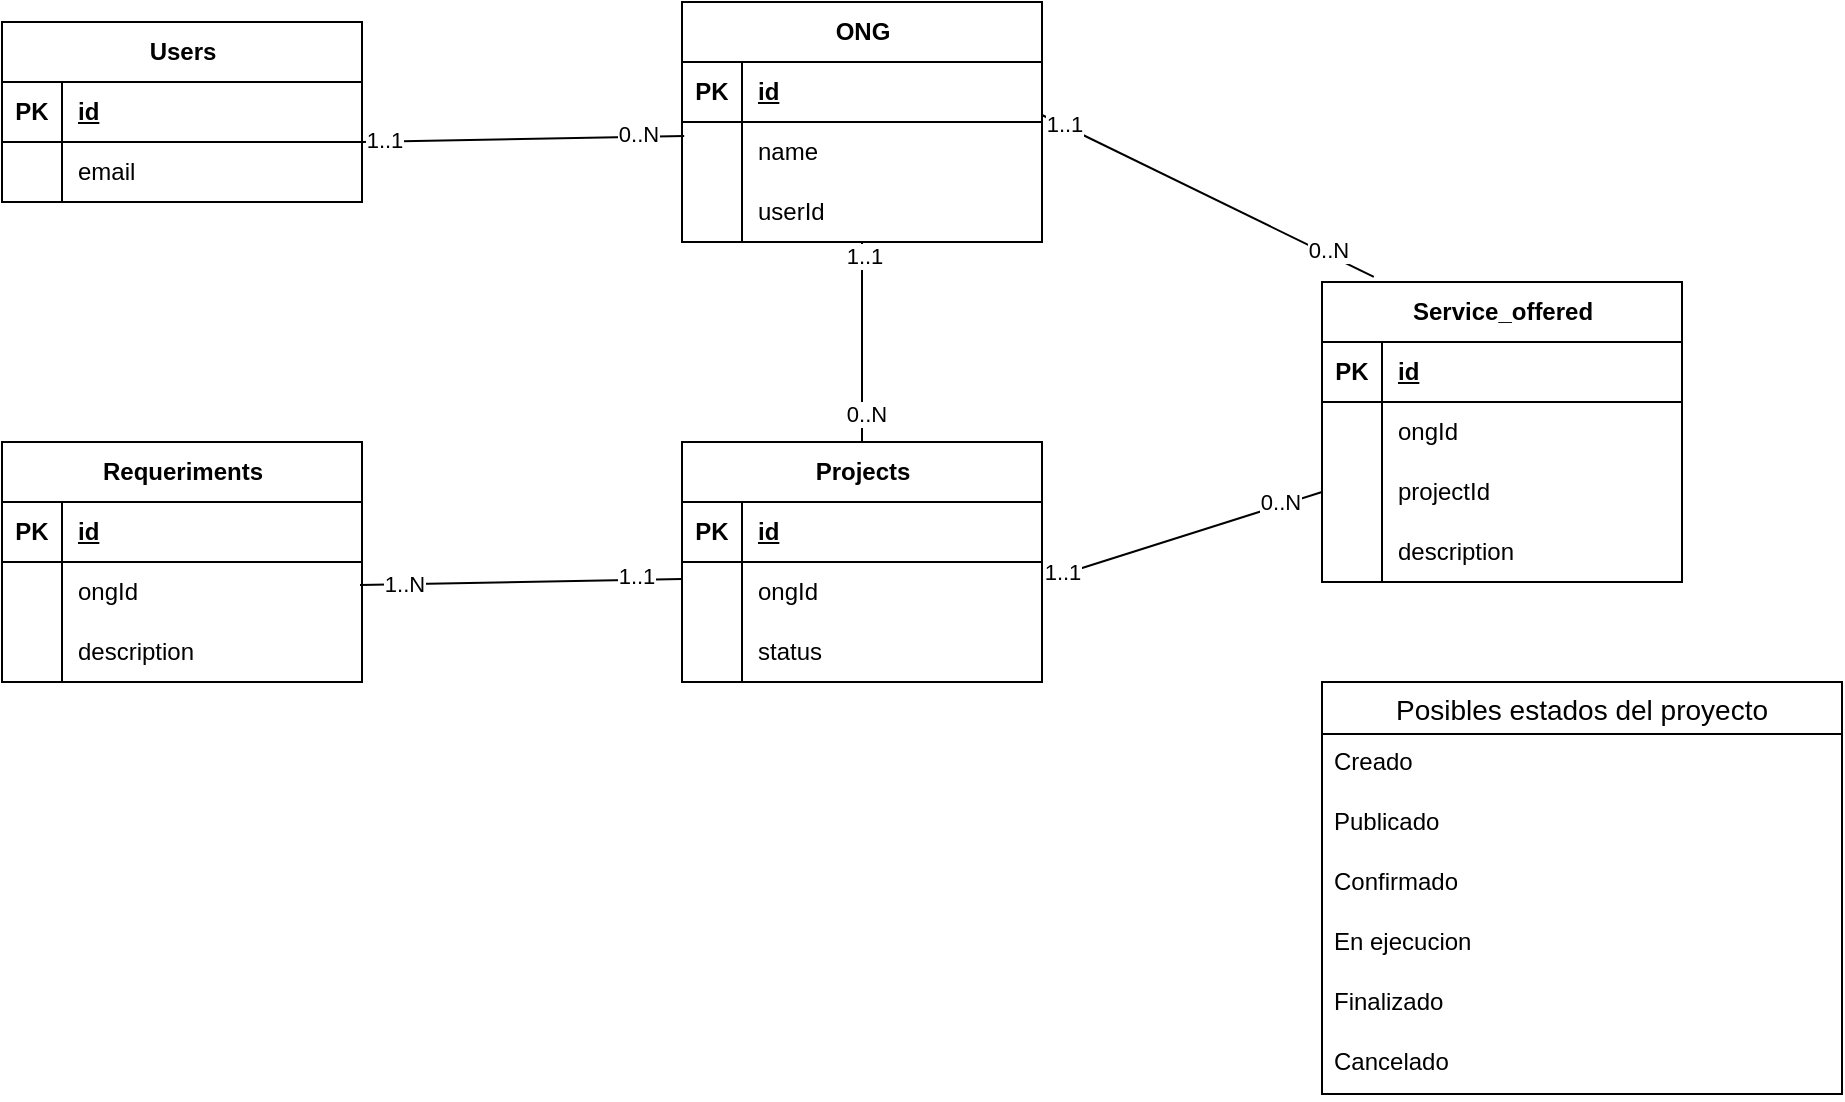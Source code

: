 <mxfile version="28.0.6">
  <diagram name="Page-1" id="cOzCwaOI3Lb5W4U4evs7">
    <mxGraphModel dx="1426" dy="843" grid="1" gridSize="10" guides="1" tooltips="1" connect="1" arrows="1" fold="1" page="1" pageScale="1" pageWidth="850" pageHeight="1100" math="0" shadow="0">
      <root>
        <mxCell id="0" />
        <mxCell id="1" parent="0" />
        <mxCell id="9gIkJF75XV6dYCNPFuO1-7" value="Users" style="shape=table;startSize=30;container=1;collapsible=1;childLayout=tableLayout;fixedRows=1;rowLines=0;fontStyle=1;align=center;resizeLast=1;html=1;" vertex="1" parent="1">
          <mxGeometry x="60" y="80" width="180" height="90" as="geometry" />
        </mxCell>
        <mxCell id="9gIkJF75XV6dYCNPFuO1-8" value="" style="shape=tableRow;horizontal=0;startSize=0;swimlaneHead=0;swimlaneBody=0;fillColor=none;collapsible=0;dropTarget=0;points=[[0,0.5],[1,0.5]];portConstraint=eastwest;top=0;left=0;right=0;bottom=1;" vertex="1" parent="9gIkJF75XV6dYCNPFuO1-7">
          <mxGeometry y="30" width="180" height="30" as="geometry" />
        </mxCell>
        <mxCell id="9gIkJF75XV6dYCNPFuO1-9" value="PK" style="shape=partialRectangle;connectable=0;fillColor=none;top=0;left=0;bottom=0;right=0;fontStyle=1;overflow=hidden;whiteSpace=wrap;html=1;" vertex="1" parent="9gIkJF75XV6dYCNPFuO1-8">
          <mxGeometry width="30" height="30" as="geometry">
            <mxRectangle width="30" height="30" as="alternateBounds" />
          </mxGeometry>
        </mxCell>
        <mxCell id="9gIkJF75XV6dYCNPFuO1-10" value="id" style="shape=partialRectangle;connectable=0;fillColor=none;top=0;left=0;bottom=0;right=0;align=left;spacingLeft=6;fontStyle=5;overflow=hidden;whiteSpace=wrap;html=1;" vertex="1" parent="9gIkJF75XV6dYCNPFuO1-8">
          <mxGeometry x="30" width="150" height="30" as="geometry">
            <mxRectangle width="150" height="30" as="alternateBounds" />
          </mxGeometry>
        </mxCell>
        <mxCell id="9gIkJF75XV6dYCNPFuO1-11" value="" style="shape=tableRow;horizontal=0;startSize=0;swimlaneHead=0;swimlaneBody=0;fillColor=none;collapsible=0;dropTarget=0;points=[[0,0.5],[1,0.5]];portConstraint=eastwest;top=0;left=0;right=0;bottom=0;" vertex="1" parent="9gIkJF75XV6dYCNPFuO1-7">
          <mxGeometry y="60" width="180" height="30" as="geometry" />
        </mxCell>
        <mxCell id="9gIkJF75XV6dYCNPFuO1-12" value="" style="shape=partialRectangle;connectable=0;fillColor=none;top=0;left=0;bottom=0;right=0;editable=1;overflow=hidden;whiteSpace=wrap;html=1;" vertex="1" parent="9gIkJF75XV6dYCNPFuO1-11">
          <mxGeometry width="30" height="30" as="geometry">
            <mxRectangle width="30" height="30" as="alternateBounds" />
          </mxGeometry>
        </mxCell>
        <mxCell id="9gIkJF75XV6dYCNPFuO1-13" value="email" style="shape=partialRectangle;connectable=0;fillColor=none;top=0;left=0;bottom=0;right=0;align=left;spacingLeft=6;overflow=hidden;whiteSpace=wrap;html=1;" vertex="1" parent="9gIkJF75XV6dYCNPFuO1-11">
          <mxGeometry x="30" width="150" height="30" as="geometry">
            <mxRectangle width="150" height="30" as="alternateBounds" />
          </mxGeometry>
        </mxCell>
        <mxCell id="9gIkJF75XV6dYCNPFuO1-20" value="ONG" style="shape=table;startSize=30;container=1;collapsible=1;childLayout=tableLayout;fixedRows=1;rowLines=0;fontStyle=1;align=center;resizeLast=1;html=1;" vertex="1" parent="1">
          <mxGeometry x="400" y="70" width="180" height="120" as="geometry" />
        </mxCell>
        <mxCell id="9gIkJF75XV6dYCNPFuO1-21" value="" style="shape=tableRow;horizontal=0;startSize=0;swimlaneHead=0;swimlaneBody=0;fillColor=none;collapsible=0;dropTarget=0;points=[[0,0.5],[1,0.5]];portConstraint=eastwest;top=0;left=0;right=0;bottom=1;" vertex="1" parent="9gIkJF75XV6dYCNPFuO1-20">
          <mxGeometry y="30" width="180" height="30" as="geometry" />
        </mxCell>
        <mxCell id="9gIkJF75XV6dYCNPFuO1-22" value="PK" style="shape=partialRectangle;connectable=0;fillColor=none;top=0;left=0;bottom=0;right=0;fontStyle=1;overflow=hidden;whiteSpace=wrap;html=1;" vertex="1" parent="9gIkJF75XV6dYCNPFuO1-21">
          <mxGeometry width="30" height="30" as="geometry">
            <mxRectangle width="30" height="30" as="alternateBounds" />
          </mxGeometry>
        </mxCell>
        <mxCell id="9gIkJF75XV6dYCNPFuO1-23" value="id" style="shape=partialRectangle;connectable=0;fillColor=none;top=0;left=0;bottom=0;right=0;align=left;spacingLeft=6;fontStyle=5;overflow=hidden;whiteSpace=wrap;html=1;" vertex="1" parent="9gIkJF75XV6dYCNPFuO1-21">
          <mxGeometry x="30" width="150" height="30" as="geometry">
            <mxRectangle width="150" height="30" as="alternateBounds" />
          </mxGeometry>
        </mxCell>
        <mxCell id="9gIkJF75XV6dYCNPFuO1-24" value="" style="shape=tableRow;horizontal=0;startSize=0;swimlaneHead=0;swimlaneBody=0;fillColor=none;collapsible=0;dropTarget=0;points=[[0,0.5],[1,0.5]];portConstraint=eastwest;top=0;left=0;right=0;bottom=0;" vertex="1" parent="9gIkJF75XV6dYCNPFuO1-20">
          <mxGeometry y="60" width="180" height="30" as="geometry" />
        </mxCell>
        <mxCell id="9gIkJF75XV6dYCNPFuO1-25" value="" style="shape=partialRectangle;connectable=0;fillColor=none;top=0;left=0;bottom=0;right=0;editable=1;overflow=hidden;whiteSpace=wrap;html=1;" vertex="1" parent="9gIkJF75XV6dYCNPFuO1-24">
          <mxGeometry width="30" height="30" as="geometry">
            <mxRectangle width="30" height="30" as="alternateBounds" />
          </mxGeometry>
        </mxCell>
        <mxCell id="9gIkJF75XV6dYCNPFuO1-26" value="name&lt;span style=&quot;white-space: pre;&quot;&gt;&#x9;&lt;/span&gt;" style="shape=partialRectangle;connectable=0;fillColor=none;top=0;left=0;bottom=0;right=0;align=left;spacingLeft=6;overflow=hidden;whiteSpace=wrap;html=1;" vertex="1" parent="9gIkJF75XV6dYCNPFuO1-24">
          <mxGeometry x="30" width="150" height="30" as="geometry">
            <mxRectangle width="150" height="30" as="alternateBounds" />
          </mxGeometry>
        </mxCell>
        <mxCell id="9gIkJF75XV6dYCNPFuO1-27" value="" style="shape=tableRow;horizontal=0;startSize=0;swimlaneHead=0;swimlaneBody=0;fillColor=none;collapsible=0;dropTarget=0;points=[[0,0.5],[1,0.5]];portConstraint=eastwest;top=0;left=0;right=0;bottom=0;" vertex="1" parent="9gIkJF75XV6dYCNPFuO1-20">
          <mxGeometry y="90" width="180" height="30" as="geometry" />
        </mxCell>
        <mxCell id="9gIkJF75XV6dYCNPFuO1-28" value="" style="shape=partialRectangle;connectable=0;fillColor=none;top=0;left=0;bottom=0;right=0;editable=1;overflow=hidden;whiteSpace=wrap;html=1;" vertex="1" parent="9gIkJF75XV6dYCNPFuO1-27">
          <mxGeometry width="30" height="30" as="geometry">
            <mxRectangle width="30" height="30" as="alternateBounds" />
          </mxGeometry>
        </mxCell>
        <mxCell id="9gIkJF75XV6dYCNPFuO1-29" value="userId" style="shape=partialRectangle;connectable=0;fillColor=none;top=0;left=0;bottom=0;right=0;align=left;spacingLeft=6;overflow=hidden;whiteSpace=wrap;html=1;" vertex="1" parent="9gIkJF75XV6dYCNPFuO1-27">
          <mxGeometry x="30" width="150" height="30" as="geometry">
            <mxRectangle width="150" height="30" as="alternateBounds" />
          </mxGeometry>
        </mxCell>
        <mxCell id="9gIkJF75XV6dYCNPFuO1-33" value="" style="endArrow=none;startArrow=none;html=1;rounded=0;entryX=0.006;entryY=0.233;entryDx=0;entryDy=0;entryPerimeter=0;endFill=0;startFill=0;" edge="1" parent="1" target="9gIkJF75XV6dYCNPFuO1-24">
          <mxGeometry width="50" height="50" relative="1" as="geometry">
            <mxPoint x="240" y="140" as="sourcePoint" />
            <mxPoint x="290" y="90" as="targetPoint" />
          </mxGeometry>
        </mxCell>
        <mxCell id="9gIkJF75XV6dYCNPFuO1-34" value="1..1" style="edgeLabel;html=1;align=center;verticalAlign=middle;resizable=0;points=[];" vertex="1" connectable="0" parent="9gIkJF75XV6dYCNPFuO1-33">
          <mxGeometry x="-0.87" y="1" relative="1" as="geometry">
            <mxPoint as="offset" />
          </mxGeometry>
        </mxCell>
        <mxCell id="9gIkJF75XV6dYCNPFuO1-35" value="0..N" style="edgeLabel;html=1;align=center;verticalAlign=middle;resizable=0;points=[];" vertex="1" connectable="0" parent="9gIkJF75XV6dYCNPFuO1-33">
          <mxGeometry x="0.705" y="2" relative="1" as="geometry">
            <mxPoint as="offset" />
          </mxGeometry>
        </mxCell>
        <mxCell id="9gIkJF75XV6dYCNPFuO1-36" value="Projects" style="shape=table;startSize=30;container=1;collapsible=1;childLayout=tableLayout;fixedRows=1;rowLines=0;fontStyle=1;align=center;resizeLast=1;html=1;" vertex="1" parent="1">
          <mxGeometry x="400" y="290" width="180" height="120" as="geometry" />
        </mxCell>
        <mxCell id="9gIkJF75XV6dYCNPFuO1-37" value="" style="shape=tableRow;horizontal=0;startSize=0;swimlaneHead=0;swimlaneBody=0;fillColor=none;collapsible=0;dropTarget=0;points=[[0,0.5],[1,0.5]];portConstraint=eastwest;top=0;left=0;right=0;bottom=1;" vertex="1" parent="9gIkJF75XV6dYCNPFuO1-36">
          <mxGeometry y="30" width="180" height="30" as="geometry" />
        </mxCell>
        <mxCell id="9gIkJF75XV6dYCNPFuO1-38" value="PK" style="shape=partialRectangle;connectable=0;fillColor=none;top=0;left=0;bottom=0;right=0;fontStyle=1;overflow=hidden;whiteSpace=wrap;html=1;" vertex="1" parent="9gIkJF75XV6dYCNPFuO1-37">
          <mxGeometry width="30" height="30" as="geometry">
            <mxRectangle width="30" height="30" as="alternateBounds" />
          </mxGeometry>
        </mxCell>
        <mxCell id="9gIkJF75XV6dYCNPFuO1-39" value="id" style="shape=partialRectangle;connectable=0;fillColor=none;top=0;left=0;bottom=0;right=0;align=left;spacingLeft=6;fontStyle=5;overflow=hidden;whiteSpace=wrap;html=1;" vertex="1" parent="9gIkJF75XV6dYCNPFuO1-37">
          <mxGeometry x="30" width="150" height="30" as="geometry">
            <mxRectangle width="150" height="30" as="alternateBounds" />
          </mxGeometry>
        </mxCell>
        <mxCell id="9gIkJF75XV6dYCNPFuO1-40" value="" style="shape=tableRow;horizontal=0;startSize=0;swimlaneHead=0;swimlaneBody=0;fillColor=none;collapsible=0;dropTarget=0;points=[[0,0.5],[1,0.5]];portConstraint=eastwest;top=0;left=0;right=0;bottom=0;" vertex="1" parent="9gIkJF75XV6dYCNPFuO1-36">
          <mxGeometry y="60" width="180" height="30" as="geometry" />
        </mxCell>
        <mxCell id="9gIkJF75XV6dYCNPFuO1-41" value="" style="shape=partialRectangle;connectable=0;fillColor=none;top=0;left=0;bottom=0;right=0;editable=1;overflow=hidden;whiteSpace=wrap;html=1;" vertex="1" parent="9gIkJF75XV6dYCNPFuO1-40">
          <mxGeometry width="30" height="30" as="geometry">
            <mxRectangle width="30" height="30" as="alternateBounds" />
          </mxGeometry>
        </mxCell>
        <mxCell id="9gIkJF75XV6dYCNPFuO1-42" value="ongId" style="shape=partialRectangle;connectable=0;fillColor=none;top=0;left=0;bottom=0;right=0;align=left;spacingLeft=6;overflow=hidden;whiteSpace=wrap;html=1;" vertex="1" parent="9gIkJF75XV6dYCNPFuO1-40">
          <mxGeometry x="30" width="150" height="30" as="geometry">
            <mxRectangle width="150" height="30" as="alternateBounds" />
          </mxGeometry>
        </mxCell>
        <mxCell id="9gIkJF75XV6dYCNPFuO1-43" value="" style="shape=tableRow;horizontal=0;startSize=0;swimlaneHead=0;swimlaneBody=0;fillColor=none;collapsible=0;dropTarget=0;points=[[0,0.5],[1,0.5]];portConstraint=eastwest;top=0;left=0;right=0;bottom=0;" vertex="1" parent="9gIkJF75XV6dYCNPFuO1-36">
          <mxGeometry y="90" width="180" height="30" as="geometry" />
        </mxCell>
        <mxCell id="9gIkJF75XV6dYCNPFuO1-44" value="" style="shape=partialRectangle;connectable=0;fillColor=none;top=0;left=0;bottom=0;right=0;editable=1;overflow=hidden;whiteSpace=wrap;html=1;" vertex="1" parent="9gIkJF75XV6dYCNPFuO1-43">
          <mxGeometry width="30" height="30" as="geometry">
            <mxRectangle width="30" height="30" as="alternateBounds" />
          </mxGeometry>
        </mxCell>
        <mxCell id="9gIkJF75XV6dYCNPFuO1-45" value="status" style="shape=partialRectangle;connectable=0;fillColor=none;top=0;left=0;bottom=0;right=0;align=left;spacingLeft=6;overflow=hidden;whiteSpace=wrap;html=1;" vertex="1" parent="9gIkJF75XV6dYCNPFuO1-43">
          <mxGeometry x="30" width="150" height="30" as="geometry">
            <mxRectangle width="150" height="30" as="alternateBounds" />
          </mxGeometry>
        </mxCell>
        <mxCell id="9gIkJF75XV6dYCNPFuO1-46" value="" style="endArrow=none;startArrow=none;html=1;rounded=0;entryX=0.5;entryY=0;entryDx=0;entryDy=0;endFill=0;startFill=0;" edge="1" parent="1" source="9gIkJF75XV6dYCNPFuO1-27" target="9gIkJF75XV6dYCNPFuO1-36">
          <mxGeometry width="50" height="50" relative="1" as="geometry">
            <mxPoint x="340" y="153" as="sourcePoint" />
            <mxPoint x="501" y="150" as="targetPoint" />
          </mxGeometry>
        </mxCell>
        <mxCell id="9gIkJF75XV6dYCNPFuO1-47" value="1..1" style="edgeLabel;html=1;align=center;verticalAlign=middle;resizable=0;points=[];" vertex="1" connectable="0" parent="9gIkJF75XV6dYCNPFuO1-46">
          <mxGeometry x="-0.87" y="1" relative="1" as="geometry">
            <mxPoint as="offset" />
          </mxGeometry>
        </mxCell>
        <mxCell id="9gIkJF75XV6dYCNPFuO1-48" value="0..N" style="edgeLabel;html=1;align=center;verticalAlign=middle;resizable=0;points=[];" vertex="1" connectable="0" parent="9gIkJF75XV6dYCNPFuO1-46">
          <mxGeometry x="0.705" y="2" relative="1" as="geometry">
            <mxPoint as="offset" />
          </mxGeometry>
        </mxCell>
        <mxCell id="9gIkJF75XV6dYCNPFuO1-49" value="Requeriments" style="shape=table;startSize=30;container=1;collapsible=1;childLayout=tableLayout;fixedRows=1;rowLines=0;fontStyle=1;align=center;resizeLast=1;html=1;" vertex="1" parent="1">
          <mxGeometry x="60" y="290" width="180" height="120" as="geometry" />
        </mxCell>
        <mxCell id="9gIkJF75XV6dYCNPFuO1-50" value="" style="shape=tableRow;horizontal=0;startSize=0;swimlaneHead=0;swimlaneBody=0;fillColor=none;collapsible=0;dropTarget=0;points=[[0,0.5],[1,0.5]];portConstraint=eastwest;top=0;left=0;right=0;bottom=1;" vertex="1" parent="9gIkJF75XV6dYCNPFuO1-49">
          <mxGeometry y="30" width="180" height="30" as="geometry" />
        </mxCell>
        <mxCell id="9gIkJF75XV6dYCNPFuO1-51" value="PK" style="shape=partialRectangle;connectable=0;fillColor=none;top=0;left=0;bottom=0;right=0;fontStyle=1;overflow=hidden;whiteSpace=wrap;html=1;" vertex="1" parent="9gIkJF75XV6dYCNPFuO1-50">
          <mxGeometry width="30" height="30" as="geometry">
            <mxRectangle width="30" height="30" as="alternateBounds" />
          </mxGeometry>
        </mxCell>
        <mxCell id="9gIkJF75XV6dYCNPFuO1-52" value="id" style="shape=partialRectangle;connectable=0;fillColor=none;top=0;left=0;bottom=0;right=0;align=left;spacingLeft=6;fontStyle=5;overflow=hidden;whiteSpace=wrap;html=1;" vertex="1" parent="9gIkJF75XV6dYCNPFuO1-50">
          <mxGeometry x="30" width="150" height="30" as="geometry">
            <mxRectangle width="150" height="30" as="alternateBounds" />
          </mxGeometry>
        </mxCell>
        <mxCell id="9gIkJF75XV6dYCNPFuO1-53" value="" style="shape=tableRow;horizontal=0;startSize=0;swimlaneHead=0;swimlaneBody=0;fillColor=none;collapsible=0;dropTarget=0;points=[[0,0.5],[1,0.5]];portConstraint=eastwest;top=0;left=0;right=0;bottom=0;" vertex="1" parent="9gIkJF75XV6dYCNPFuO1-49">
          <mxGeometry y="60" width="180" height="30" as="geometry" />
        </mxCell>
        <mxCell id="9gIkJF75XV6dYCNPFuO1-54" value="" style="shape=partialRectangle;connectable=0;fillColor=none;top=0;left=0;bottom=0;right=0;editable=1;overflow=hidden;whiteSpace=wrap;html=1;" vertex="1" parent="9gIkJF75XV6dYCNPFuO1-53">
          <mxGeometry width="30" height="30" as="geometry">
            <mxRectangle width="30" height="30" as="alternateBounds" />
          </mxGeometry>
        </mxCell>
        <mxCell id="9gIkJF75XV6dYCNPFuO1-55" value="ongId" style="shape=partialRectangle;connectable=0;fillColor=none;top=0;left=0;bottom=0;right=0;align=left;spacingLeft=6;overflow=hidden;whiteSpace=wrap;html=1;" vertex="1" parent="9gIkJF75XV6dYCNPFuO1-53">
          <mxGeometry x="30" width="150" height="30" as="geometry">
            <mxRectangle width="150" height="30" as="alternateBounds" />
          </mxGeometry>
        </mxCell>
        <mxCell id="9gIkJF75XV6dYCNPFuO1-56" value="" style="shape=tableRow;horizontal=0;startSize=0;swimlaneHead=0;swimlaneBody=0;fillColor=none;collapsible=0;dropTarget=0;points=[[0,0.5],[1,0.5]];portConstraint=eastwest;top=0;left=0;right=0;bottom=0;" vertex="1" parent="9gIkJF75XV6dYCNPFuO1-49">
          <mxGeometry y="90" width="180" height="30" as="geometry" />
        </mxCell>
        <mxCell id="9gIkJF75XV6dYCNPFuO1-57" value="" style="shape=partialRectangle;connectable=0;fillColor=none;top=0;left=0;bottom=0;right=0;editable=1;overflow=hidden;whiteSpace=wrap;html=1;" vertex="1" parent="9gIkJF75XV6dYCNPFuO1-56">
          <mxGeometry width="30" height="30" as="geometry">
            <mxRectangle width="30" height="30" as="alternateBounds" />
          </mxGeometry>
        </mxCell>
        <mxCell id="9gIkJF75XV6dYCNPFuO1-58" value="description" style="shape=partialRectangle;connectable=0;fillColor=none;top=0;left=0;bottom=0;right=0;align=left;spacingLeft=6;overflow=hidden;whiteSpace=wrap;html=1;" vertex="1" parent="9gIkJF75XV6dYCNPFuO1-56">
          <mxGeometry x="30" width="150" height="30" as="geometry">
            <mxRectangle width="150" height="30" as="alternateBounds" />
          </mxGeometry>
        </mxCell>
        <mxCell id="9gIkJF75XV6dYCNPFuO1-59" value="" style="endArrow=none;startArrow=none;html=1;rounded=0;entryX=0.006;entryY=0.233;entryDx=0;entryDy=0;entryPerimeter=0;endFill=0;startFill=0;" edge="1" parent="1">
          <mxGeometry width="50" height="50" relative="1" as="geometry">
            <mxPoint x="239" y="361.5" as="sourcePoint" />
            <mxPoint x="400" y="358.5" as="targetPoint" />
          </mxGeometry>
        </mxCell>
        <mxCell id="9gIkJF75XV6dYCNPFuO1-60" value="1..N" style="edgeLabel;html=1;align=center;verticalAlign=middle;resizable=0;points=[];" vertex="1" connectable="0" parent="9gIkJF75XV6dYCNPFuO1-59">
          <mxGeometry x="-0.87" y="1" relative="1" as="geometry">
            <mxPoint x="11" as="offset" />
          </mxGeometry>
        </mxCell>
        <mxCell id="9gIkJF75XV6dYCNPFuO1-61" value="1..1" style="edgeLabel;html=1;align=center;verticalAlign=middle;resizable=0;points=[];" vertex="1" connectable="0" parent="9gIkJF75XV6dYCNPFuO1-59">
          <mxGeometry x="0.705" y="2" relative="1" as="geometry">
            <mxPoint as="offset" />
          </mxGeometry>
        </mxCell>
        <mxCell id="9gIkJF75XV6dYCNPFuO1-62" value="Service_offered" style="shape=table;startSize=30;container=1;collapsible=1;childLayout=tableLayout;fixedRows=1;rowLines=0;fontStyle=1;align=center;resizeLast=1;html=1;" vertex="1" parent="1">
          <mxGeometry x="720" y="210" width="180" height="150" as="geometry" />
        </mxCell>
        <mxCell id="9gIkJF75XV6dYCNPFuO1-63" value="" style="shape=tableRow;horizontal=0;startSize=0;swimlaneHead=0;swimlaneBody=0;fillColor=none;collapsible=0;dropTarget=0;points=[[0,0.5],[1,0.5]];portConstraint=eastwest;top=0;left=0;right=0;bottom=1;" vertex="1" parent="9gIkJF75XV6dYCNPFuO1-62">
          <mxGeometry y="30" width="180" height="30" as="geometry" />
        </mxCell>
        <mxCell id="9gIkJF75XV6dYCNPFuO1-64" value="PK" style="shape=partialRectangle;connectable=0;fillColor=none;top=0;left=0;bottom=0;right=0;fontStyle=1;overflow=hidden;whiteSpace=wrap;html=1;" vertex="1" parent="9gIkJF75XV6dYCNPFuO1-63">
          <mxGeometry width="30" height="30" as="geometry">
            <mxRectangle width="30" height="30" as="alternateBounds" />
          </mxGeometry>
        </mxCell>
        <mxCell id="9gIkJF75XV6dYCNPFuO1-65" value="id" style="shape=partialRectangle;connectable=0;fillColor=none;top=0;left=0;bottom=0;right=0;align=left;spacingLeft=6;fontStyle=5;overflow=hidden;whiteSpace=wrap;html=1;" vertex="1" parent="9gIkJF75XV6dYCNPFuO1-63">
          <mxGeometry x="30" width="150" height="30" as="geometry">
            <mxRectangle width="150" height="30" as="alternateBounds" />
          </mxGeometry>
        </mxCell>
        <mxCell id="9gIkJF75XV6dYCNPFuO1-66" value="" style="shape=tableRow;horizontal=0;startSize=0;swimlaneHead=0;swimlaneBody=0;fillColor=none;collapsible=0;dropTarget=0;points=[[0,0.5],[1,0.5]];portConstraint=eastwest;top=0;left=0;right=0;bottom=0;" vertex="1" parent="9gIkJF75XV6dYCNPFuO1-62">
          <mxGeometry y="60" width="180" height="30" as="geometry" />
        </mxCell>
        <mxCell id="9gIkJF75XV6dYCNPFuO1-67" value="" style="shape=partialRectangle;connectable=0;fillColor=none;top=0;left=0;bottom=0;right=0;editable=1;overflow=hidden;whiteSpace=wrap;html=1;" vertex="1" parent="9gIkJF75XV6dYCNPFuO1-66">
          <mxGeometry width="30" height="30" as="geometry">
            <mxRectangle width="30" height="30" as="alternateBounds" />
          </mxGeometry>
        </mxCell>
        <mxCell id="9gIkJF75XV6dYCNPFuO1-68" value="ongId" style="shape=partialRectangle;connectable=0;fillColor=none;top=0;left=0;bottom=0;right=0;align=left;spacingLeft=6;overflow=hidden;whiteSpace=wrap;html=1;" vertex="1" parent="9gIkJF75XV6dYCNPFuO1-66">
          <mxGeometry x="30" width="150" height="30" as="geometry">
            <mxRectangle width="150" height="30" as="alternateBounds" />
          </mxGeometry>
        </mxCell>
        <mxCell id="9gIkJF75XV6dYCNPFuO1-69" value="" style="shape=tableRow;horizontal=0;startSize=0;swimlaneHead=0;swimlaneBody=0;fillColor=none;collapsible=0;dropTarget=0;points=[[0,0.5],[1,0.5]];portConstraint=eastwest;top=0;left=0;right=0;bottom=0;" vertex="1" parent="9gIkJF75XV6dYCNPFuO1-62">
          <mxGeometry y="90" width="180" height="30" as="geometry" />
        </mxCell>
        <mxCell id="9gIkJF75XV6dYCNPFuO1-70" value="" style="shape=partialRectangle;connectable=0;fillColor=none;top=0;left=0;bottom=0;right=0;editable=1;overflow=hidden;whiteSpace=wrap;html=1;" vertex="1" parent="9gIkJF75XV6dYCNPFuO1-69">
          <mxGeometry width="30" height="30" as="geometry">
            <mxRectangle width="30" height="30" as="alternateBounds" />
          </mxGeometry>
        </mxCell>
        <mxCell id="9gIkJF75XV6dYCNPFuO1-71" value="projectId" style="shape=partialRectangle;connectable=0;fillColor=none;top=0;left=0;bottom=0;right=0;align=left;spacingLeft=6;overflow=hidden;whiteSpace=wrap;html=1;" vertex="1" parent="9gIkJF75XV6dYCNPFuO1-69">
          <mxGeometry x="30" width="150" height="30" as="geometry">
            <mxRectangle width="150" height="30" as="alternateBounds" />
          </mxGeometry>
        </mxCell>
        <mxCell id="9gIkJF75XV6dYCNPFuO1-78" value="" style="shape=tableRow;horizontal=0;startSize=0;swimlaneHead=0;swimlaneBody=0;fillColor=none;collapsible=0;dropTarget=0;points=[[0,0.5],[1,0.5]];portConstraint=eastwest;top=0;left=0;right=0;bottom=0;" vertex="1" parent="9gIkJF75XV6dYCNPFuO1-62">
          <mxGeometry y="120" width="180" height="30" as="geometry" />
        </mxCell>
        <mxCell id="9gIkJF75XV6dYCNPFuO1-79" value="" style="shape=partialRectangle;connectable=0;fillColor=none;top=0;left=0;bottom=0;right=0;editable=1;overflow=hidden;whiteSpace=wrap;html=1;" vertex="1" parent="9gIkJF75XV6dYCNPFuO1-78">
          <mxGeometry width="30" height="30" as="geometry">
            <mxRectangle width="30" height="30" as="alternateBounds" />
          </mxGeometry>
        </mxCell>
        <mxCell id="9gIkJF75XV6dYCNPFuO1-80" value="description" style="shape=partialRectangle;connectable=0;fillColor=none;top=0;left=0;bottom=0;right=0;align=left;spacingLeft=6;overflow=hidden;whiteSpace=wrap;html=1;" vertex="1" parent="9gIkJF75XV6dYCNPFuO1-78">
          <mxGeometry x="30" width="150" height="30" as="geometry">
            <mxRectangle width="150" height="30" as="alternateBounds" />
          </mxGeometry>
        </mxCell>
        <mxCell id="9gIkJF75XV6dYCNPFuO1-72" value="" style="endArrow=none;startArrow=none;html=1;rounded=0;entryX=0.144;entryY=-0.017;entryDx=0;entryDy=0;entryPerimeter=0;endFill=0;startFill=0;" edge="1" parent="1" target="9gIkJF75XV6dYCNPFuO1-62">
          <mxGeometry width="50" height="50" relative="1" as="geometry">
            <mxPoint x="580" y="126.5" as="sourcePoint" />
            <mxPoint x="741" y="123.5" as="targetPoint" />
          </mxGeometry>
        </mxCell>
        <mxCell id="9gIkJF75XV6dYCNPFuO1-73" value="1..1" style="edgeLabel;html=1;align=center;verticalAlign=middle;resizable=0;points=[];" vertex="1" connectable="0" parent="9gIkJF75XV6dYCNPFuO1-72">
          <mxGeometry x="-0.87" y="1" relative="1" as="geometry">
            <mxPoint as="offset" />
          </mxGeometry>
        </mxCell>
        <mxCell id="9gIkJF75XV6dYCNPFuO1-74" value="0..N" style="edgeLabel;html=1;align=center;verticalAlign=middle;resizable=0;points=[];" vertex="1" connectable="0" parent="9gIkJF75XV6dYCNPFuO1-72">
          <mxGeometry x="0.705" y="2" relative="1" as="geometry">
            <mxPoint as="offset" />
          </mxGeometry>
        </mxCell>
        <mxCell id="9gIkJF75XV6dYCNPFuO1-75" value="" style="endArrow=none;startArrow=none;html=1;rounded=0;entryX=0;entryY=0.5;entryDx=0;entryDy=0;endFill=0;startFill=0;exitX=1.006;exitY=0.3;exitDx=0;exitDy=0;exitPerimeter=0;" edge="1" parent="1" source="9gIkJF75XV6dYCNPFuO1-40" target="9gIkJF75XV6dYCNPFuO1-69">
          <mxGeometry width="50" height="50" relative="1" as="geometry">
            <mxPoint x="730" y="353" as="sourcePoint" />
            <mxPoint x="891" y="350" as="targetPoint" />
          </mxGeometry>
        </mxCell>
        <mxCell id="9gIkJF75XV6dYCNPFuO1-76" value="1..1" style="edgeLabel;html=1;align=center;verticalAlign=middle;resizable=0;points=[];" vertex="1" connectable="0" parent="9gIkJF75XV6dYCNPFuO1-75">
          <mxGeometry x="-0.87" y="1" relative="1" as="geometry">
            <mxPoint as="offset" />
          </mxGeometry>
        </mxCell>
        <mxCell id="9gIkJF75XV6dYCNPFuO1-77" value="0..N" style="edgeLabel;html=1;align=center;verticalAlign=middle;resizable=0;points=[];" vertex="1" connectable="0" parent="9gIkJF75XV6dYCNPFuO1-75">
          <mxGeometry x="0.705" y="2" relative="1" as="geometry">
            <mxPoint as="offset" />
          </mxGeometry>
        </mxCell>
        <mxCell id="9gIkJF75XV6dYCNPFuO1-81" value="Posibles estados del proyecto" style="swimlane;fontStyle=0;childLayout=stackLayout;horizontal=1;startSize=26;horizontalStack=0;resizeParent=1;resizeParentMax=0;resizeLast=0;collapsible=1;marginBottom=0;align=center;fontSize=14;" vertex="1" parent="1">
          <mxGeometry x="720" y="410" width="260" height="206" as="geometry" />
        </mxCell>
        <mxCell id="9gIkJF75XV6dYCNPFuO1-82" value="Creado&lt;span style=&quot;white-space: pre;&quot;&gt;&#x9;&lt;/span&gt;" style="text;strokeColor=none;fillColor=none;spacingLeft=4;spacingRight=4;overflow=hidden;rotatable=0;points=[[0,0.5],[1,0.5]];portConstraint=eastwest;fontSize=12;whiteSpace=wrap;html=1;" vertex="1" parent="9gIkJF75XV6dYCNPFuO1-81">
          <mxGeometry y="26" width="260" height="30" as="geometry" />
        </mxCell>
        <mxCell id="9gIkJF75XV6dYCNPFuO1-83" value="Publicado" style="text;strokeColor=none;fillColor=none;spacingLeft=4;spacingRight=4;overflow=hidden;rotatable=0;points=[[0,0.5],[1,0.5]];portConstraint=eastwest;fontSize=12;whiteSpace=wrap;html=1;" vertex="1" parent="9gIkJF75XV6dYCNPFuO1-81">
          <mxGeometry y="56" width="260" height="30" as="geometry" />
        </mxCell>
        <mxCell id="9gIkJF75XV6dYCNPFuO1-85" value="Confirmado" style="text;strokeColor=none;fillColor=none;spacingLeft=4;spacingRight=4;overflow=hidden;rotatable=0;points=[[0,0.5],[1,0.5]];portConstraint=eastwest;fontSize=12;whiteSpace=wrap;html=1;" vertex="1" parent="9gIkJF75XV6dYCNPFuO1-81">
          <mxGeometry y="86" width="260" height="30" as="geometry" />
        </mxCell>
        <mxCell id="9gIkJF75XV6dYCNPFuO1-86" value="En ejecucion" style="text;strokeColor=none;fillColor=none;spacingLeft=4;spacingRight=4;overflow=hidden;rotatable=0;points=[[0,0.5],[1,0.5]];portConstraint=eastwest;fontSize=12;whiteSpace=wrap;html=1;" vertex="1" parent="9gIkJF75XV6dYCNPFuO1-81">
          <mxGeometry y="116" width="260" height="30" as="geometry" />
        </mxCell>
        <mxCell id="9gIkJF75XV6dYCNPFuO1-87" value="Finalizado" style="text;strokeColor=none;fillColor=none;spacingLeft=4;spacingRight=4;overflow=hidden;rotatable=0;points=[[0,0.5],[1,0.5]];portConstraint=eastwest;fontSize=12;whiteSpace=wrap;html=1;" vertex="1" parent="9gIkJF75XV6dYCNPFuO1-81">
          <mxGeometry y="146" width="260" height="30" as="geometry" />
        </mxCell>
        <mxCell id="9gIkJF75XV6dYCNPFuO1-88" value="Cancelado" style="text;strokeColor=none;fillColor=none;spacingLeft=4;spacingRight=4;overflow=hidden;rotatable=0;points=[[0,0.5],[1,0.5]];portConstraint=eastwest;fontSize=12;whiteSpace=wrap;html=1;" vertex="1" parent="9gIkJF75XV6dYCNPFuO1-81">
          <mxGeometry y="176" width="260" height="30" as="geometry" />
        </mxCell>
      </root>
    </mxGraphModel>
  </diagram>
</mxfile>
